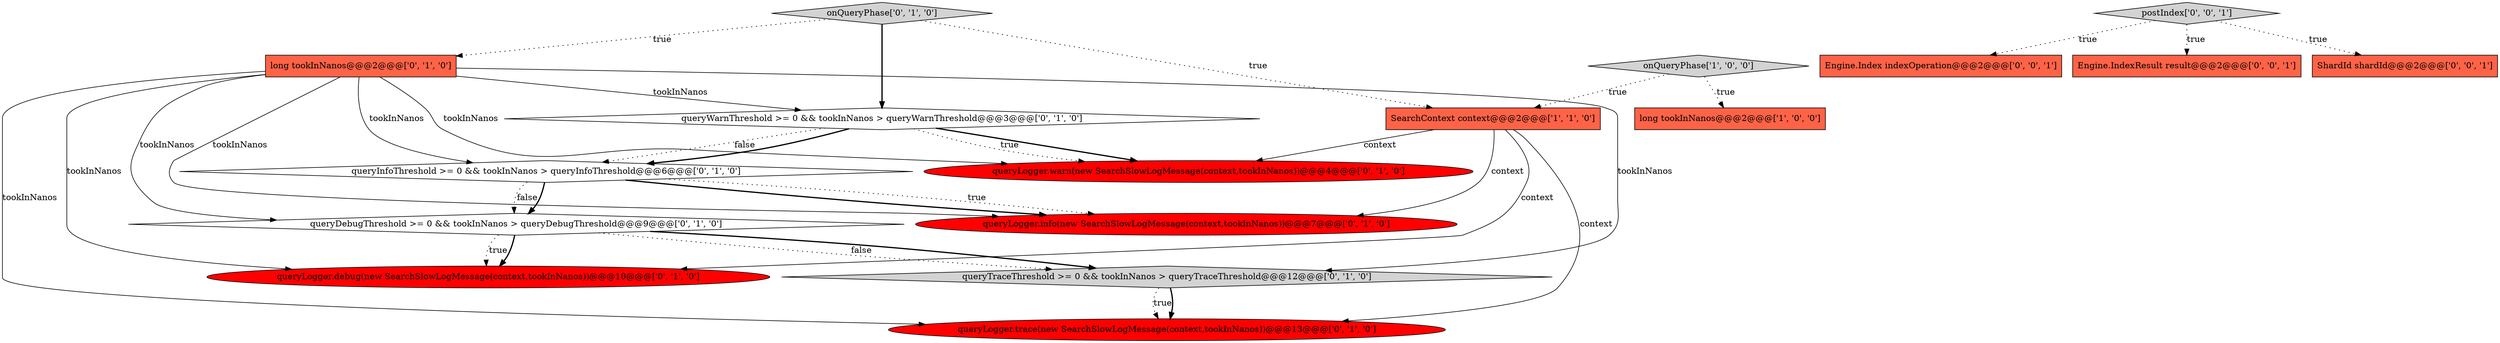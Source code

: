 digraph {
3 [style = filled, label = "queryDebugThreshold >= 0 && tookInNanos > queryDebugThreshold@@@9@@@['0', '1', '0']", fillcolor = white, shape = diamond image = "AAA0AAABBB2BBB"];
0 [style = filled, label = "long tookInNanos@@@2@@@['1', '0', '0']", fillcolor = tomato, shape = box image = "AAA0AAABBB1BBB"];
1 [style = filled, label = "SearchContext context@@@2@@@['1', '1', '0']", fillcolor = tomato, shape = box image = "AAA0AAABBB1BBB"];
5 [style = filled, label = "queryTraceThreshold >= 0 && tookInNanos > queryTraceThreshold@@@12@@@['0', '1', '0']", fillcolor = lightgray, shape = diamond image = "AAA0AAABBB2BBB"];
10 [style = filled, label = "queryLogger.debug(new SearchSlowLogMessage(context,tookInNanos))@@@10@@@['0', '1', '0']", fillcolor = red, shape = ellipse image = "AAA1AAABBB2BBB"];
2 [style = filled, label = "onQueryPhase['1', '0', '0']", fillcolor = lightgray, shape = diamond image = "AAA0AAABBB1BBB"];
6 [style = filled, label = "long tookInNanos@@@2@@@['0', '1', '0']", fillcolor = tomato, shape = box image = "AAA0AAABBB2BBB"];
11 [style = filled, label = "queryLogger.trace(new SearchSlowLogMessage(context,tookInNanos))@@@13@@@['0', '1', '0']", fillcolor = red, shape = ellipse image = "AAA1AAABBB2BBB"];
16 [style = filled, label = "Engine.Index indexOperation@@@2@@@['0', '0', '1']", fillcolor = tomato, shape = box image = "AAA0AAABBB3BBB"];
7 [style = filled, label = "queryLogger.info(new SearchSlowLogMessage(context,tookInNanos))@@@7@@@['0', '1', '0']", fillcolor = red, shape = ellipse image = "AAA1AAABBB2BBB"];
9 [style = filled, label = "onQueryPhase['0', '1', '0']", fillcolor = lightgray, shape = diamond image = "AAA0AAABBB2BBB"];
15 [style = filled, label = "Engine.IndexResult result@@@2@@@['0', '0', '1']", fillcolor = tomato, shape = box image = "AAA0AAABBB3BBB"];
12 [style = filled, label = "queryLogger.warn(new SearchSlowLogMessage(context,tookInNanos))@@@4@@@['0', '1', '0']", fillcolor = red, shape = ellipse image = "AAA1AAABBB2BBB"];
13 [style = filled, label = "ShardId shardId@@@2@@@['0', '0', '1']", fillcolor = tomato, shape = box image = "AAA0AAABBB3BBB"];
8 [style = filled, label = "queryInfoThreshold >= 0 && tookInNanos > queryInfoThreshold@@@6@@@['0', '1', '0']", fillcolor = white, shape = diamond image = "AAA0AAABBB2BBB"];
14 [style = filled, label = "postIndex['0', '0', '1']", fillcolor = lightgray, shape = diamond image = "AAA0AAABBB3BBB"];
4 [style = filled, label = "queryWarnThreshold >= 0 && tookInNanos > queryWarnThreshold@@@3@@@['0', '1', '0']", fillcolor = white, shape = diamond image = "AAA0AAABBB2BBB"];
8->3 [style = dotted, label="false"];
2->0 [style = dotted, label="true"];
6->11 [style = solid, label="tookInNanos"];
9->4 [style = bold, label=""];
6->4 [style = solid, label="tookInNanos"];
3->10 [style = dotted, label="true"];
6->7 [style = solid, label="tookInNanos"];
8->3 [style = bold, label=""];
6->10 [style = solid, label="tookInNanos"];
8->7 [style = dotted, label="true"];
1->7 [style = solid, label="context"];
1->10 [style = solid, label="context"];
9->6 [style = dotted, label="true"];
4->8 [style = dotted, label="false"];
14->13 [style = dotted, label="true"];
8->7 [style = bold, label=""];
14->16 [style = dotted, label="true"];
3->10 [style = bold, label=""];
14->15 [style = dotted, label="true"];
3->5 [style = bold, label=""];
5->11 [style = dotted, label="true"];
1->12 [style = solid, label="context"];
6->5 [style = solid, label="tookInNanos"];
2->1 [style = dotted, label="true"];
6->8 [style = solid, label="tookInNanos"];
9->1 [style = dotted, label="true"];
4->12 [style = bold, label=""];
6->3 [style = solid, label="tookInNanos"];
4->8 [style = bold, label=""];
5->11 [style = bold, label=""];
3->5 [style = dotted, label="false"];
4->12 [style = dotted, label="true"];
1->11 [style = solid, label="context"];
6->12 [style = solid, label="tookInNanos"];
}
